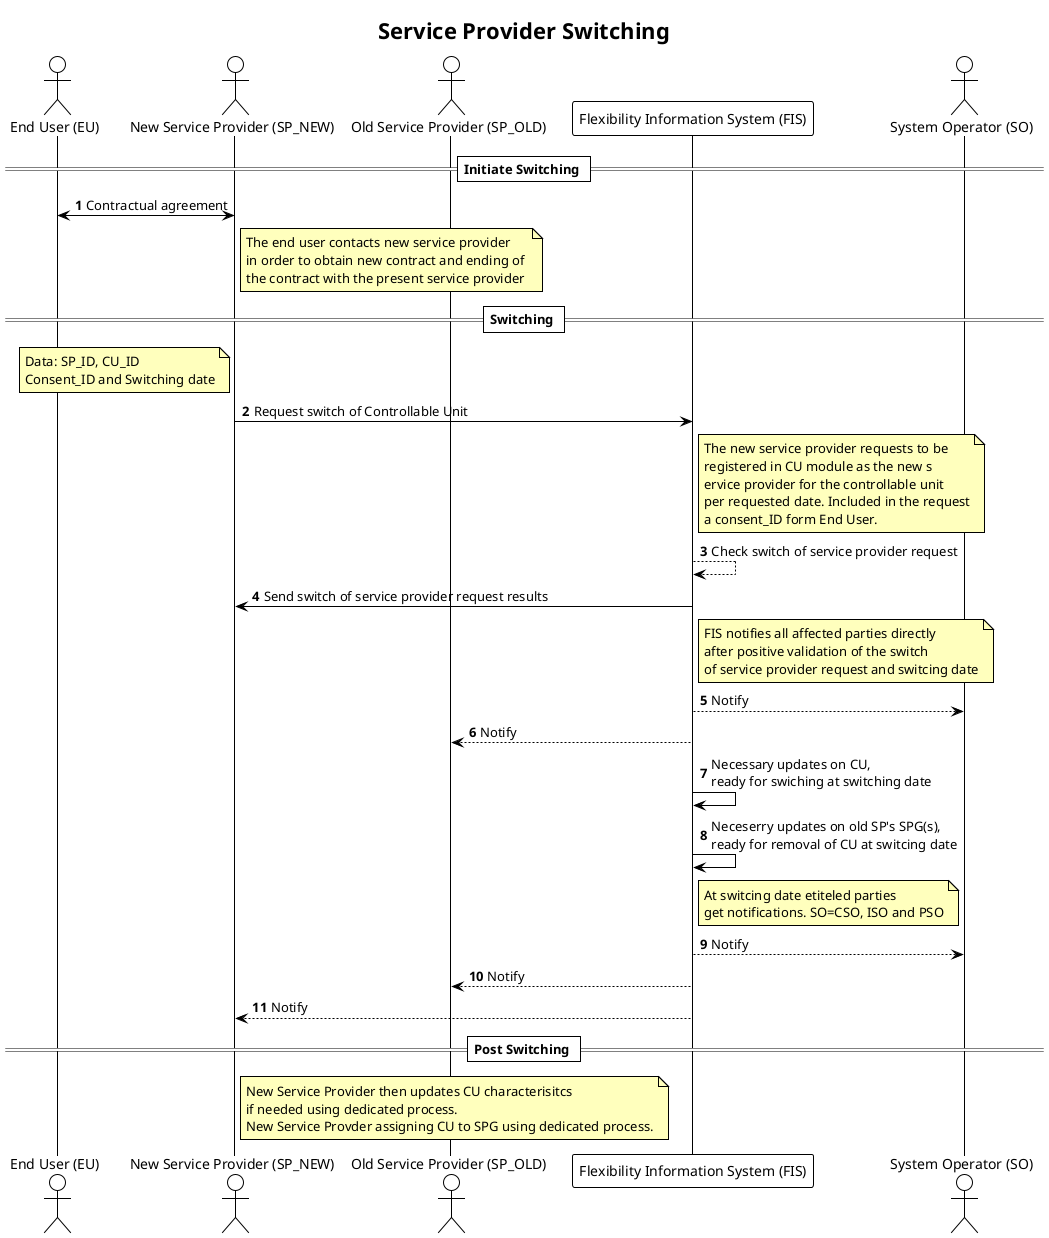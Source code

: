 @startuml service_provider_switching
!theme plain

title Service Provider Switching

autonumber
skinparam note {
    BackgroundColor #FFFFBD
}

actor "End User (EU)" AS EU
actor "New Service Provider (SP_NEW)" as SP_NEW
actor "Old Service Provider (SP_OLD)" as SP_OLD
participant "Flexibility Information System (FIS)" as FIS
actor "System Operator (SO)" as SO

== Initiate Switching ==


EU <-> SP_NEW: Contractual agreement
Note right SP_NEW
    The end user contacts new service provider 
    in order to obtain new contract and ending of 
    the contract with the present service provider
end note

== Switching ==
Note left SP_NEW
    Data: SP_ID, CU_ID
    Consent_ID and Switching date
end note
SP_NEW -> FIS: Request switch of Controllable Unit 
Note right FIS
    The new service provider requests to be 
    registered in CU module as the new s
    ervice provider for the controllable unit 
    per requested date. Included in the request
    a consent_ID form End User.
end note

FIS --> FIS: Check switch of service provider request
FIS -> SP_NEW: Send switch of service provider request results
Note right FIS
    FIS notifies all affected parties directly
    after positive validation of the switch
    of service provider request and switcing date
end note
FIS --> SO: Notify
FIS --> SP_OLD: Notify
FIS -> FIS: Necessary updates on CU, \nready for swiching at switching date
FIS -> FIS: Neceserry updates on old SP's SPG(s), \nready for removal of CU at switcing date

Note right FIS
    At switcing date etiteled parties
    get notifications. SO=CSO, ISO and PSO
end note
FIS --> SO: Notify
FIS --> SP_OLD: Notify
FIS --> SP_NEW: Notify
== Post Switching ==
Note right SP_NEW
    New Service Provider then updates CU characterisitcs
    if needed using dedicated process.
    New Service Provder assigning CU to SPG using dedicated process.
end note

@enduml
